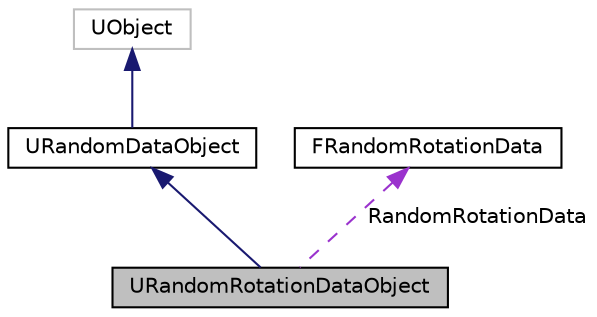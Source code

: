 digraph "URandomRotationDataObject"
{
  edge [fontname="Helvetica",fontsize="10",labelfontname="Helvetica",labelfontsize="10"];
  node [fontname="Helvetica",fontsize="10",shape=record];
  Node1 [label="URandomRotationDataObject",height=0.2,width=0.4,color="black", fillcolor="grey75", style="filled", fontcolor="black"];
  Node2 -> Node1 [dir="back",color="midnightblue",fontsize="10",style="solid",fontname="Helvetica"];
  Node2 [label="URandomDataObject",height=0.2,width=0.4,color="black", fillcolor="white", style="filled",URL="$class_u_random_data_object.html"];
  Node3 -> Node2 [dir="back",color="midnightblue",fontsize="10",style="solid",fontname="Helvetica"];
  Node3 [label="UObject",height=0.2,width=0.4,color="grey75", fillcolor="white", style="filled"];
  Node4 -> Node1 [dir="back",color="darkorchid3",fontsize="10",style="dashed",label=" RandomRotationData" ,fontname="Helvetica"];
  Node4 [label="FRandomRotationData",height=0.2,width=0.4,color="black", fillcolor="white", style="filled",URL="$struct_f_random_rotation_data.html"];
}
